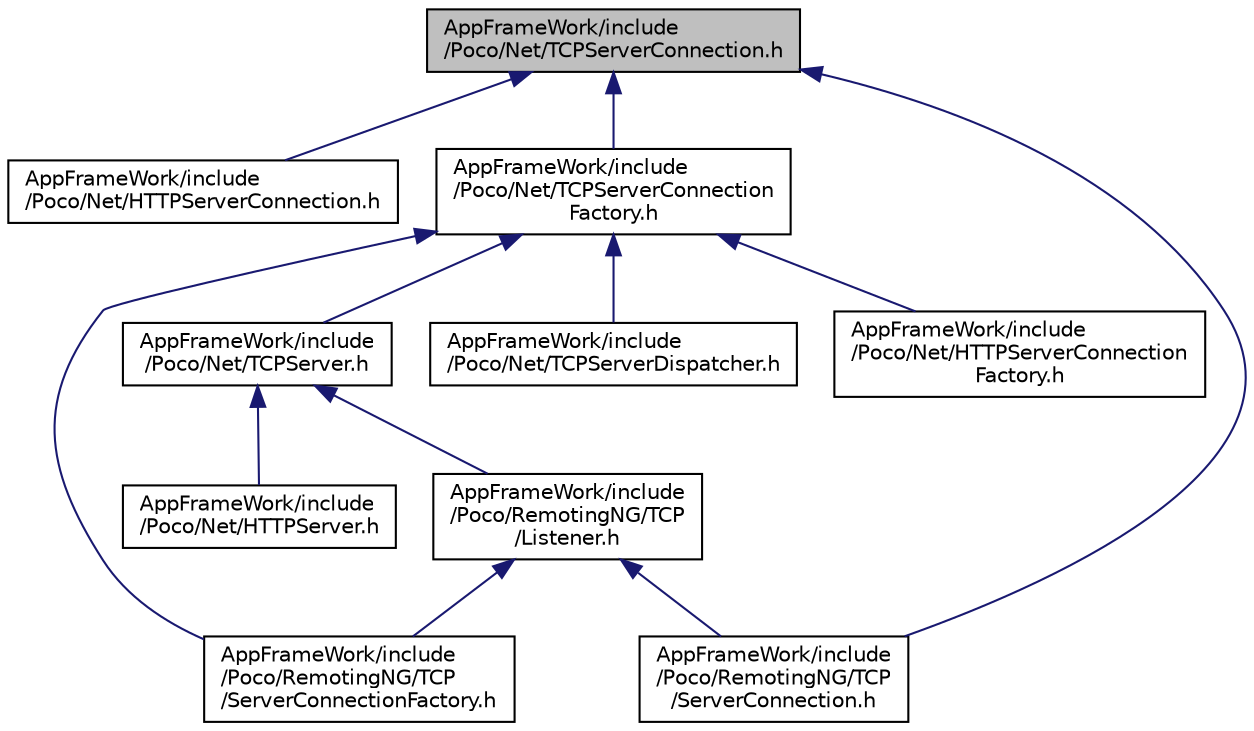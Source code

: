 digraph "AppFrameWork/include/Poco/Net/TCPServerConnection.h"
{
 // LATEX_PDF_SIZE
  edge [fontname="Helvetica",fontsize="10",labelfontname="Helvetica",labelfontsize="10"];
  node [fontname="Helvetica",fontsize="10",shape=record];
  Node1 [label="AppFrameWork/include\l/Poco/Net/TCPServerConnection.h",height=0.2,width=0.4,color="black", fillcolor="grey75", style="filled", fontcolor="black",tooltip=" "];
  Node1 -> Node2 [dir="back",color="midnightblue",fontsize="10",style="solid",fontname="Helvetica"];
  Node2 [label="AppFrameWork/include\l/Poco/Net/HTTPServerConnection.h",height=0.2,width=0.4,color="black", fillcolor="white", style="filled",URL="$HTTPServerConnection_8h.html",tooltip=" "];
  Node1 -> Node3 [dir="back",color="midnightblue",fontsize="10",style="solid",fontname="Helvetica"];
  Node3 [label="AppFrameWork/include\l/Poco/Net/TCPServerConnection\lFactory.h",height=0.2,width=0.4,color="black", fillcolor="white", style="filled",URL="$TCPServerConnectionFactory_8h.html",tooltip=" "];
  Node3 -> Node4 [dir="back",color="midnightblue",fontsize="10",style="solid",fontname="Helvetica"];
  Node4 [label="AppFrameWork/include\l/Poco/Net/HTTPServerConnection\lFactory.h",height=0.2,width=0.4,color="black", fillcolor="white", style="filled",URL="$HTTPServerConnectionFactory_8h.html",tooltip=" "];
  Node3 -> Node5 [dir="back",color="midnightblue",fontsize="10",style="solid",fontname="Helvetica"];
  Node5 [label="AppFrameWork/include\l/Poco/Net/TCPServer.h",height=0.2,width=0.4,color="black", fillcolor="white", style="filled",URL="$TCPServer_8h.html",tooltip=" "];
  Node5 -> Node6 [dir="back",color="midnightblue",fontsize="10",style="solid",fontname="Helvetica"];
  Node6 [label="AppFrameWork/include\l/Poco/Net/HTTPServer.h",height=0.2,width=0.4,color="black", fillcolor="white", style="filled",URL="$HTTPServer_8h.html",tooltip=" "];
  Node5 -> Node7 [dir="back",color="midnightblue",fontsize="10",style="solid",fontname="Helvetica"];
  Node7 [label="AppFrameWork/include\l/Poco/RemotingNG/TCP\l/Listener.h",height=0.2,width=0.4,color="black", fillcolor="white", style="filled",URL="$TCP_2Listener_8h.html",tooltip=" "];
  Node7 -> Node8 [dir="back",color="midnightblue",fontsize="10",style="solid",fontname="Helvetica"];
  Node8 [label="AppFrameWork/include\l/Poco/RemotingNG/TCP\l/ServerConnection.h",height=0.2,width=0.4,color="black", fillcolor="white", style="filled",URL="$ServerConnection_8h.html",tooltip=" "];
  Node7 -> Node9 [dir="back",color="midnightblue",fontsize="10",style="solid",fontname="Helvetica"];
  Node9 [label="AppFrameWork/include\l/Poco/RemotingNG/TCP\l/ServerConnectionFactory.h",height=0.2,width=0.4,color="black", fillcolor="white", style="filled",URL="$ServerConnectionFactory_8h.html",tooltip=" "];
  Node3 -> Node10 [dir="back",color="midnightblue",fontsize="10",style="solid",fontname="Helvetica"];
  Node10 [label="AppFrameWork/include\l/Poco/Net/TCPServerDispatcher.h",height=0.2,width=0.4,color="black", fillcolor="white", style="filled",URL="$TCPServerDispatcher_8h.html",tooltip=" "];
  Node3 -> Node9 [dir="back",color="midnightblue",fontsize="10",style="solid",fontname="Helvetica"];
  Node1 -> Node8 [dir="back",color="midnightblue",fontsize="10",style="solid",fontname="Helvetica"];
}
